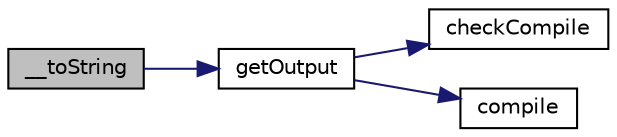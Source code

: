 digraph G
{
  edge [fontname="Helvetica",fontsize="10",labelfontname="Helvetica",labelfontsize="10"];
  node [fontname="Helvetica",fontsize="10",shape=record];
  rankdir=LR;
  Node1 [label="__toString",height=0.2,width=0.4,color="black", fillcolor="grey75", style="filled" fontcolor="black"];
  Node1 -> Node2 [color="midnightblue",fontsize="10",style="solid",fontname="Helvetica"];
  Node2 [label="getOutput",height=0.2,width=0.4,color="black", fillcolor="white", style="filled",URL="$classtemplate.html#abcdc5267dc378cabc6d0d5de589b358b"];
  Node2 -> Node3 [color="midnightblue",fontsize="10",style="solid",fontname="Helvetica"];
  Node3 [label="checkCompile",height=0.2,width=0.4,color="black", fillcolor="white", style="filled",URL="$classtemplate.html#a57fe1e92cfb84c13658d12becd326984"];
  Node2 -> Node4 [color="midnightblue",fontsize="10",style="solid",fontname="Helvetica"];
  Node4 [label="compile",height=0.2,width=0.4,color="black", fillcolor="white", style="filled",URL="$classtemplate.html#ab0a641d23ff3291dc8a94085f06b5dee"];
}
